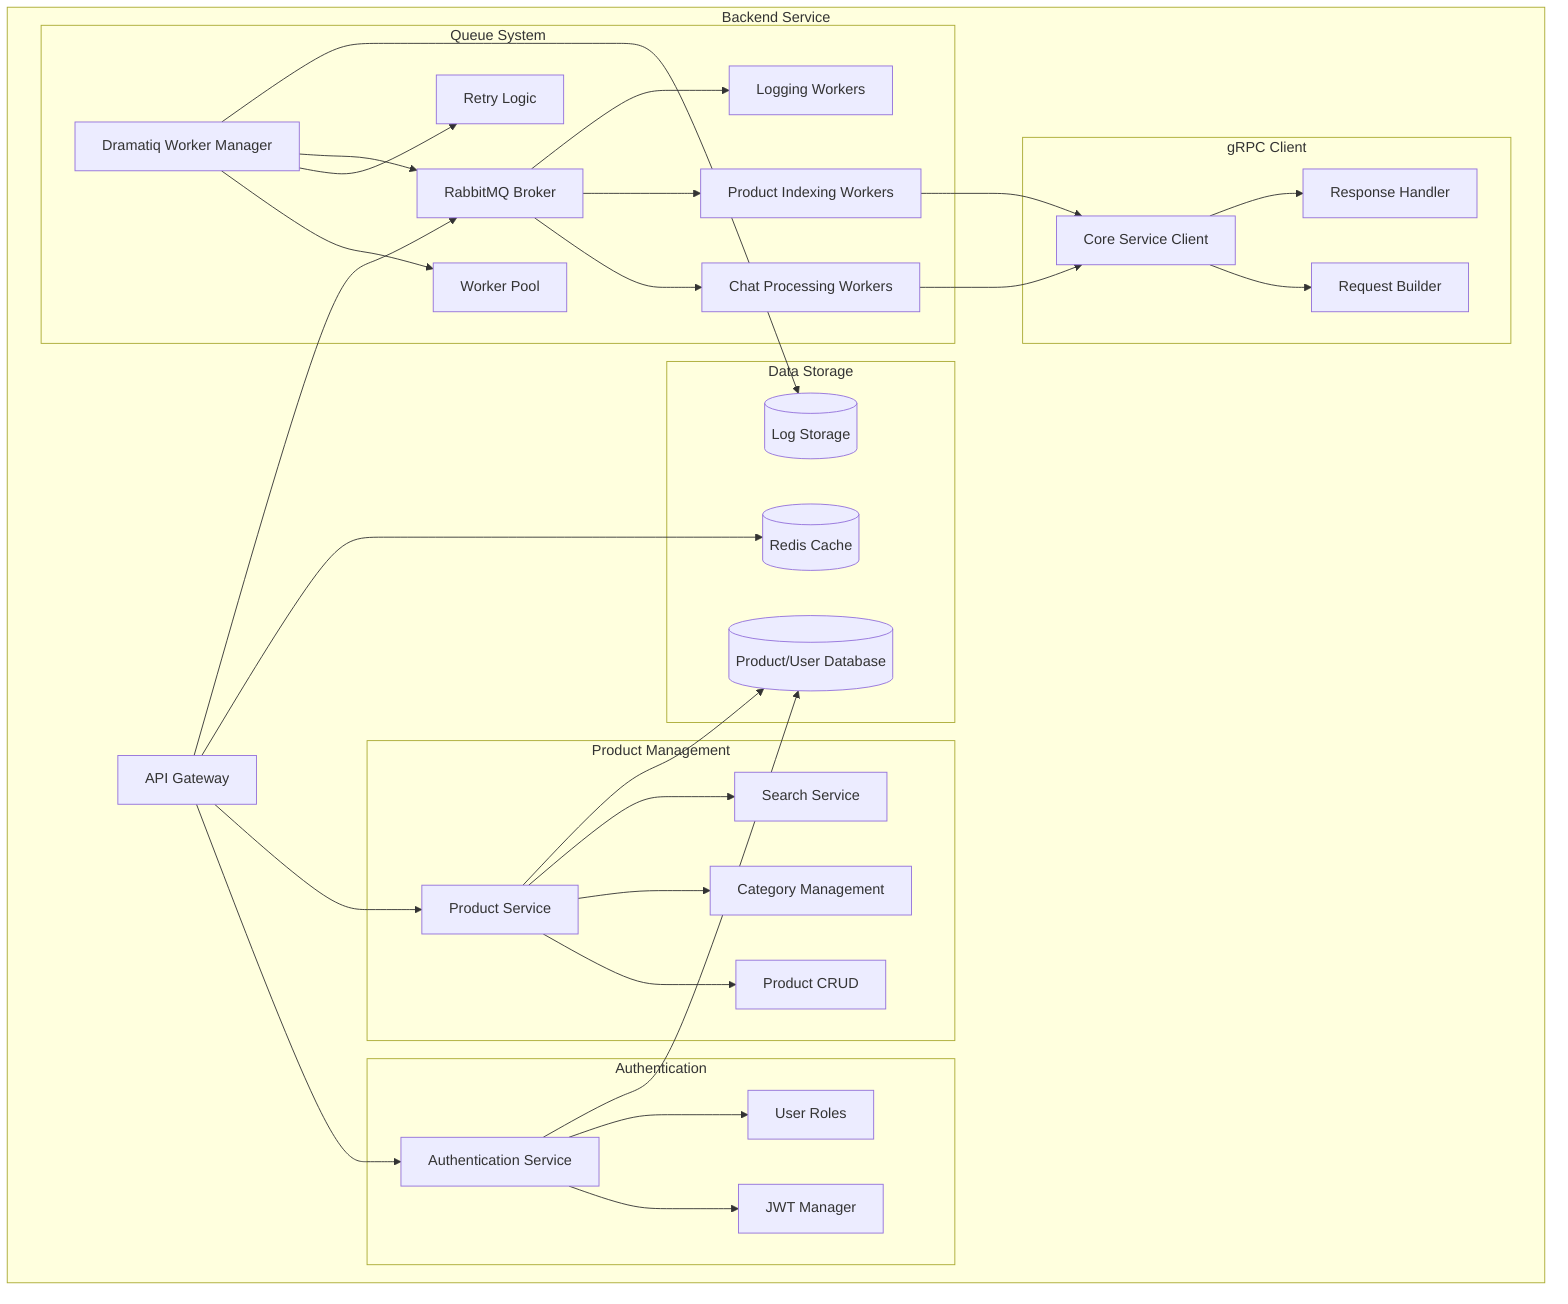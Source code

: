 graph TD
    subgraph "Backend Service"
        API[API Gateway]
        
        subgraph "Authentication"
            Auth[Authentication Service]
            Auth --> JWT[JWT Manager]
            Auth --> UserRoles[User Roles]
        end
        
        subgraph "Product Management"
            ProductService[Product Service]
            ProductService --> ProductCRUD[Product CRUD]
            ProductService --> CategoryManagement[Category Management]
            ProductService --> SearchService[Search Service]
        end
        
        subgraph "Queue System"
            RabbitMQ[RabbitMQ Broker]
            RabbitMQ --> ChatWorkers[Chat Processing Workers]
            RabbitMQ --> ProductWorkers[Product Indexing Workers]
            RabbitMQ --> LogWorkers[Logging Workers]
            
            WorkerManager[Dramatiq Worker Manager]
            WorkerManager --> WorkerPool[Worker Pool]
            WorkerManager --> RetryLogic[Retry Logic]
        end
        
        subgraph "Data Storage"
            Database[(Product/User Database)]
            Cache[(Redis Cache)]
            Logs[(Log Storage)]
        end
        
        subgraph "gRPC Client"
            CoreClient[Core Service Client]
            CoreClient --> RequestBuilder[Request Builder]
            CoreClient --> ResponseHandler[Response Handler]
        end
    end
    
    API --> Auth
    API --> ProductService
    API --> RabbitMQ
    WorkerManager --> RabbitMQ
    ChatWorkers --> CoreClient
    ProductWorkers --> CoreClient
    ProductService --> Database
    Auth --> Database
    API --> Cache
    WorkerManager --> Logs